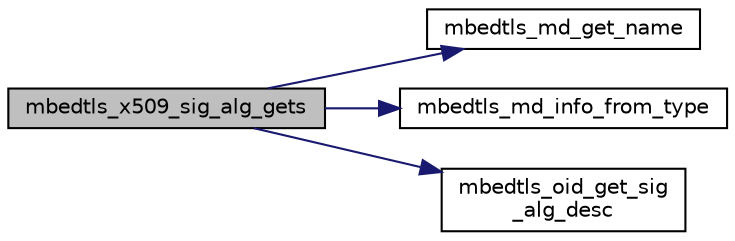 digraph "mbedtls_x509_sig_alg_gets"
{
 // LATEX_PDF_SIZE
  edge [fontname="Helvetica",fontsize="10",labelfontname="Helvetica",labelfontsize="10"];
  node [fontname="Helvetica",fontsize="10",shape=record];
  rankdir="LR";
  Node1 [label="mbedtls_x509_sig_alg_gets",height=0.2,width=0.4,color="black", fillcolor="grey75", style="filled", fontcolor="black",tooltip=" "];
  Node1 -> Node2 [color="midnightblue",fontsize="10",style="solid",fontname="Helvetica"];
  Node2 [label="mbedtls_md_get_name",height=0.2,width=0.4,color="black", fillcolor="white", style="filled",URL="$d1/d7e/md_8c.html#a3ceb9e6b3d4b21612ef5d7532872c6bc",tooltip="This function extracts the message-digest name from the message-digest information structure."];
  Node1 -> Node3 [color="midnightblue",fontsize="10",style="solid",fontname="Helvetica"];
  Node3 [label="mbedtls_md_info_from_type",height=0.2,width=0.4,color="black", fillcolor="white", style="filled",URL="$d1/d7e/md_8c.html#aca53b51e0c8eb0e07c7eb4a3e6acfa0d",tooltip="This function returns the message-digest information associated with the given digest type."];
  Node1 -> Node4 [color="midnightblue",fontsize="10",style="solid",fontname="Helvetica"];
  Node4 [label="mbedtls_oid_get_sig\l_alg_desc",height=0.2,width=0.4,color="black", fillcolor="white", style="filled",URL="$da/d73/oid_8h.html#ae57f97127e29c749decfb384b3928952",tooltip="Translate SignatureAlgorithm OID into description."];
}
